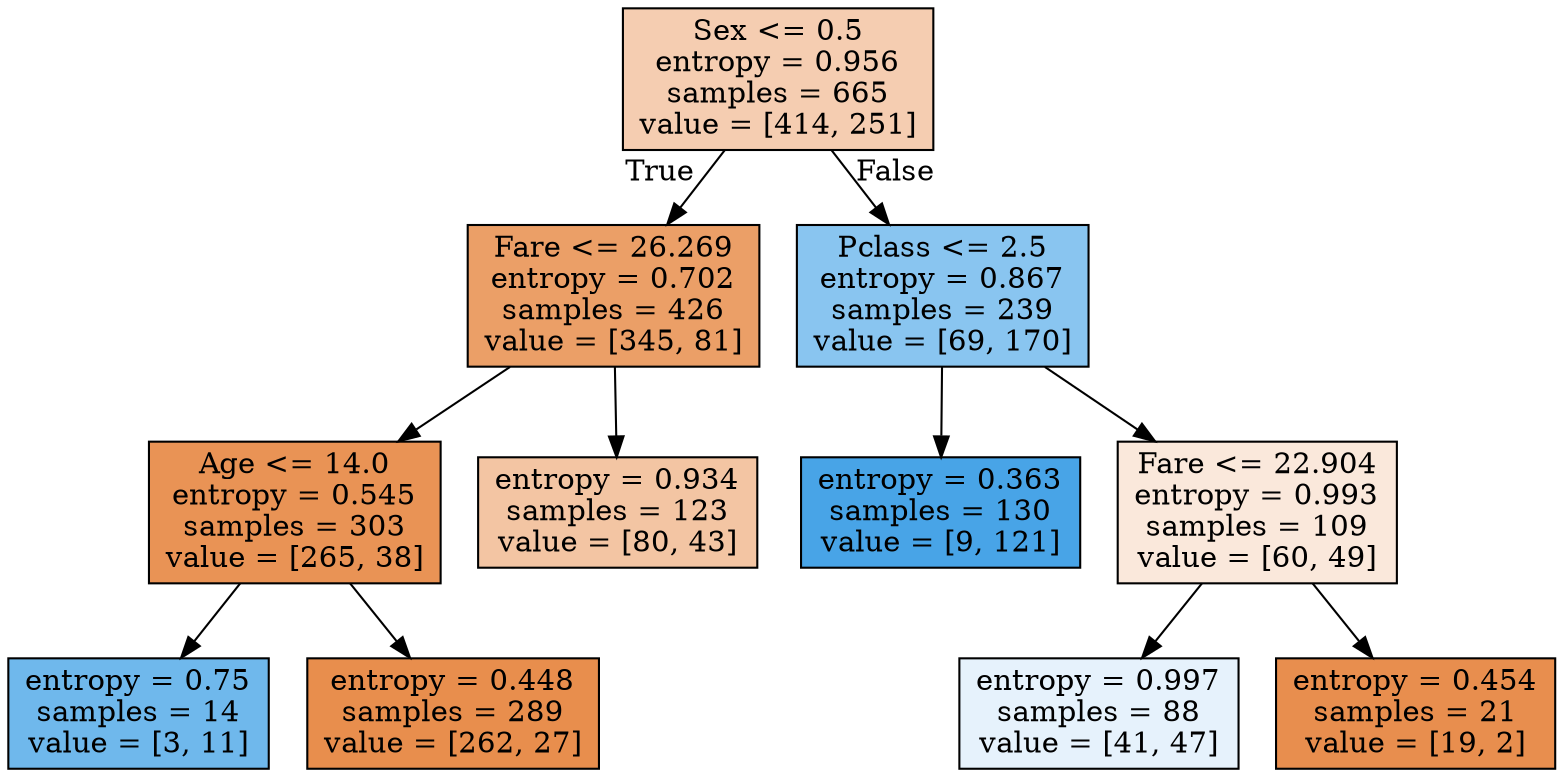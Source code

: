 digraph Tree {
node [shape=box, style="filled", color="black"] ;
0 [label="Sex <= 0.5\nentropy = 0.956\nsamples = 665\nvalue = [414, 251]", fillcolor="#f5cdb1"] ;
1 [label="Fare <= 26.269\nentropy = 0.702\nsamples = 426\nvalue = [345, 81]", fillcolor="#eb9f67"] ;
0 -> 1 [labeldistance=2.5, labelangle=45, headlabel="True"] ;
5 [label="Age <= 14.0\nentropy = 0.545\nsamples = 303\nvalue = [265, 38]", fillcolor="#e99355"] ;
1 -> 5 ;
7 [label="entropy = 0.75\nsamples = 14\nvalue = [3, 11]", fillcolor="#6fb8ec"] ;
5 -> 7 ;
8 [label="entropy = 0.448\nsamples = 289\nvalue = [262, 27]", fillcolor="#e88e4d"] ;
5 -> 8 ;
6 [label="entropy = 0.934\nsamples = 123\nvalue = [80, 43]", fillcolor="#f3c5a3"] ;
1 -> 6 ;
2 [label="Pclass <= 2.5\nentropy = 0.867\nsamples = 239\nvalue = [69, 170]", fillcolor="#89c5f0"] ;
0 -> 2 [labeldistance=2.5, labelangle=-45, headlabel="False"] ;
3 [label="entropy = 0.363\nsamples = 130\nvalue = [9, 121]", fillcolor="#48a4e7"] ;
2 -> 3 ;
4 [label="Fare <= 22.904\nentropy = 0.993\nsamples = 109\nvalue = [60, 49]", fillcolor="#fae8db"] ;
2 -> 4 ;
9 [label="entropy = 0.997\nsamples = 88\nvalue = [41, 47]", fillcolor="#e6f2fc"] ;
4 -> 9 ;
10 [label="entropy = 0.454\nsamples = 21\nvalue = [19, 2]", fillcolor="#e88e4e"] ;
4 -> 10 ;
}